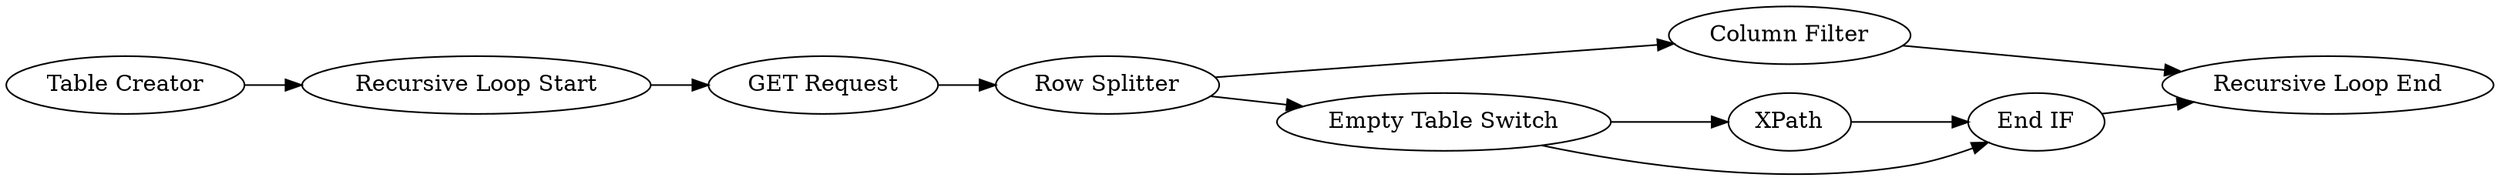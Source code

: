 digraph {
	16 [label=XPath]
	18 [label="Recursive Loop Start"]
	19 [label="GET Request"]
	20 [label="Row Splitter"]
	21 [label="Recursive Loop End"]
	22 [label="Column Filter"]
	23 [label="Empty Table Switch"]
	24 [label="End IF"]
	25 [label="Table Creator"]
	16 -> 24
	18 -> 19
	19 -> 20
	20 -> 22
	20 -> 23
	22 -> 21
	23 -> 16
	23 -> 24
	24 -> 21
	25 -> 18
	rankdir=LR
}
